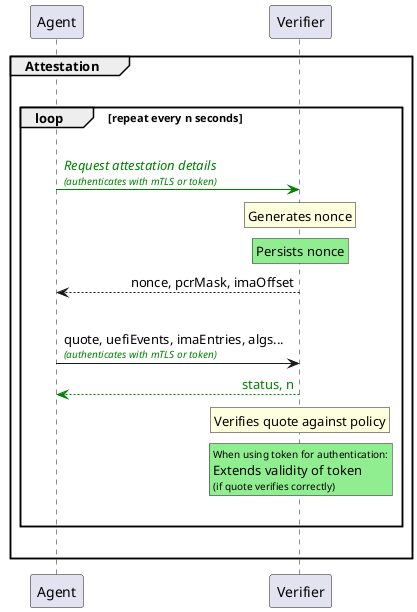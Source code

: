 @startuml
participant Agent
participant Verifier

skinparam sequenceMessageAlign direction
skinparam responseMessageBelowArrow true

group Attestation
   |||

   loop repeat every n seconds
       |||

       Agent -[#green]> Verifier: <color green>//Request attestation details//</color>\n<color green><size:10>//(authenticates with mTLS or token)//</size></color>
       rnote over Verifier: Generates nonce
       rnote over Verifier #lightgreen: Persists nonce
       Verifier --> Agent: nonce, pcrMask, imaOffset
       
       |||

       Agent -> Verifier: quote, uefiEvents, imaEntries, algs...\n<color green><size:10>//(authenticates with mTLS or token)//</size></color>
       Verifier --[#green]> Agent: <color green>status, n</color>

       rnote over Verifier: Verifies quote against policy
       rnote over Verifier #lightgreen: <size:10>When using token for authentication:</size>\nExtends validity of token \n<size:10>(if quote verifies correctly)</size>

       |||
   end

   |||
end
@enduml